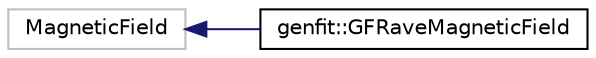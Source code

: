 digraph "Graphical Class Hierarchy"
{
 // LATEX_PDF_SIZE
  edge [fontname="Helvetica",fontsize="10",labelfontname="Helvetica",labelfontsize="10"];
  node [fontname="Helvetica",fontsize="10",shape=record];
  rankdir="LR";
  Node142 [label="MagneticField",height=0.2,width=0.4,color="grey75", fillcolor="white", style="filled",tooltip=" "];
  Node142 -> Node0 [dir="back",color="midnightblue",fontsize="10",style="solid",fontname="Helvetica"];
  Node0 [label="genfit::GFRaveMagneticField",height=0.2,width=0.4,color="black", fillcolor="white", style="filled",URL="$classgenfit_1_1GFRaveMagneticField.html",tooltip="GFRaveMagneticField class Uses the FieldManager to provide a magnetic field to rave."];
}
